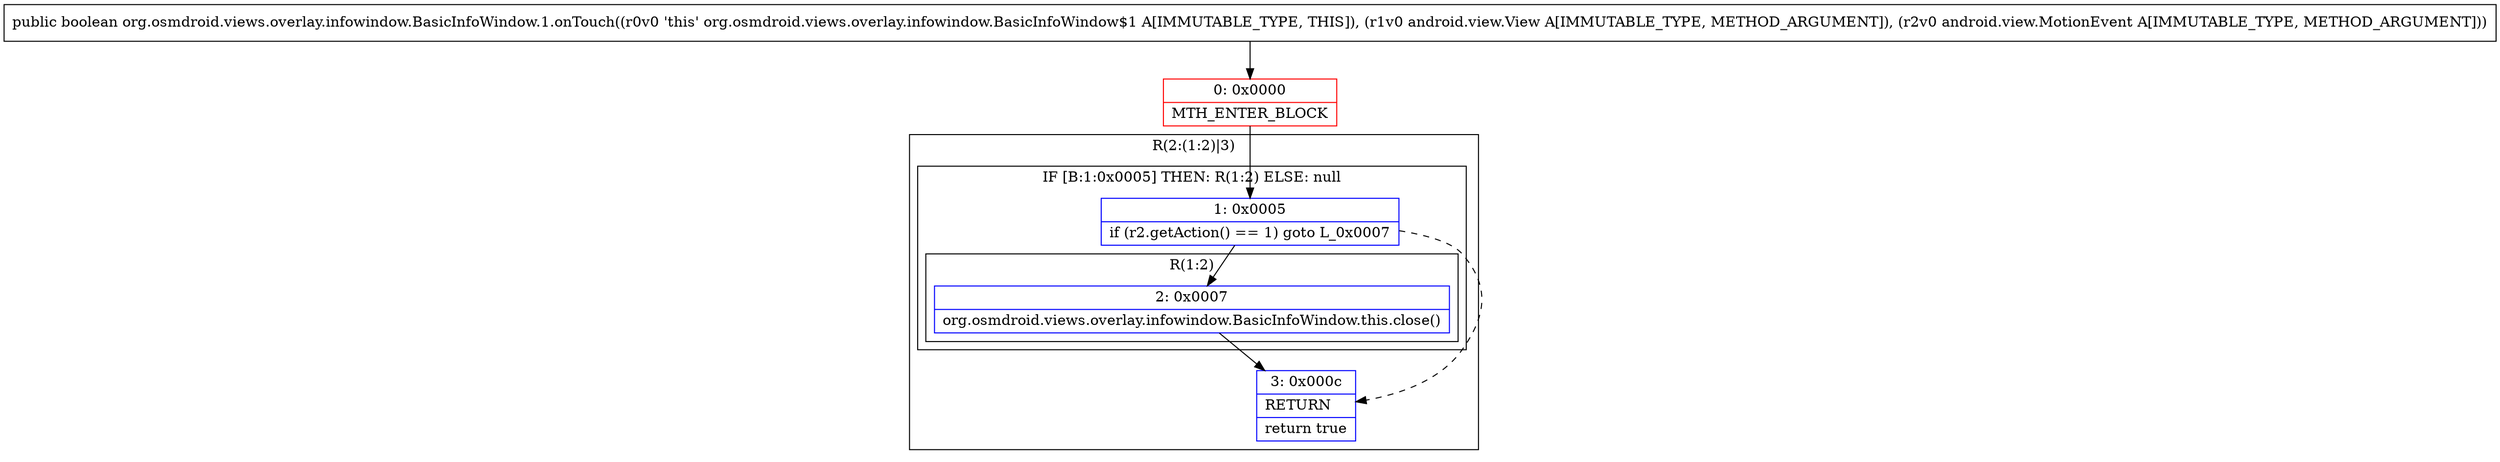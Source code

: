 digraph "CFG fororg.osmdroid.views.overlay.infowindow.BasicInfoWindow.1.onTouch(Landroid\/view\/View;Landroid\/view\/MotionEvent;)Z" {
subgraph cluster_Region_555837886 {
label = "R(2:(1:2)|3)";
node [shape=record,color=blue];
subgraph cluster_IfRegion_1887913833 {
label = "IF [B:1:0x0005] THEN: R(1:2) ELSE: null";
node [shape=record,color=blue];
Node_1 [shape=record,label="{1\:\ 0x0005|if (r2.getAction() == 1) goto L_0x0007\l}"];
subgraph cluster_Region_874476916 {
label = "R(1:2)";
node [shape=record,color=blue];
Node_2 [shape=record,label="{2\:\ 0x0007|org.osmdroid.views.overlay.infowindow.BasicInfoWindow.this.close()\l}"];
}
}
Node_3 [shape=record,label="{3\:\ 0x000c|RETURN\l|return true\l}"];
}
Node_0 [shape=record,color=red,label="{0\:\ 0x0000|MTH_ENTER_BLOCK\l}"];
MethodNode[shape=record,label="{public boolean org.osmdroid.views.overlay.infowindow.BasicInfoWindow.1.onTouch((r0v0 'this' org.osmdroid.views.overlay.infowindow.BasicInfoWindow$1 A[IMMUTABLE_TYPE, THIS]), (r1v0 android.view.View A[IMMUTABLE_TYPE, METHOD_ARGUMENT]), (r2v0 android.view.MotionEvent A[IMMUTABLE_TYPE, METHOD_ARGUMENT])) }"];
MethodNode -> Node_0;
Node_1 -> Node_2;
Node_1 -> Node_3[style=dashed];
Node_2 -> Node_3;
Node_0 -> Node_1;
}

